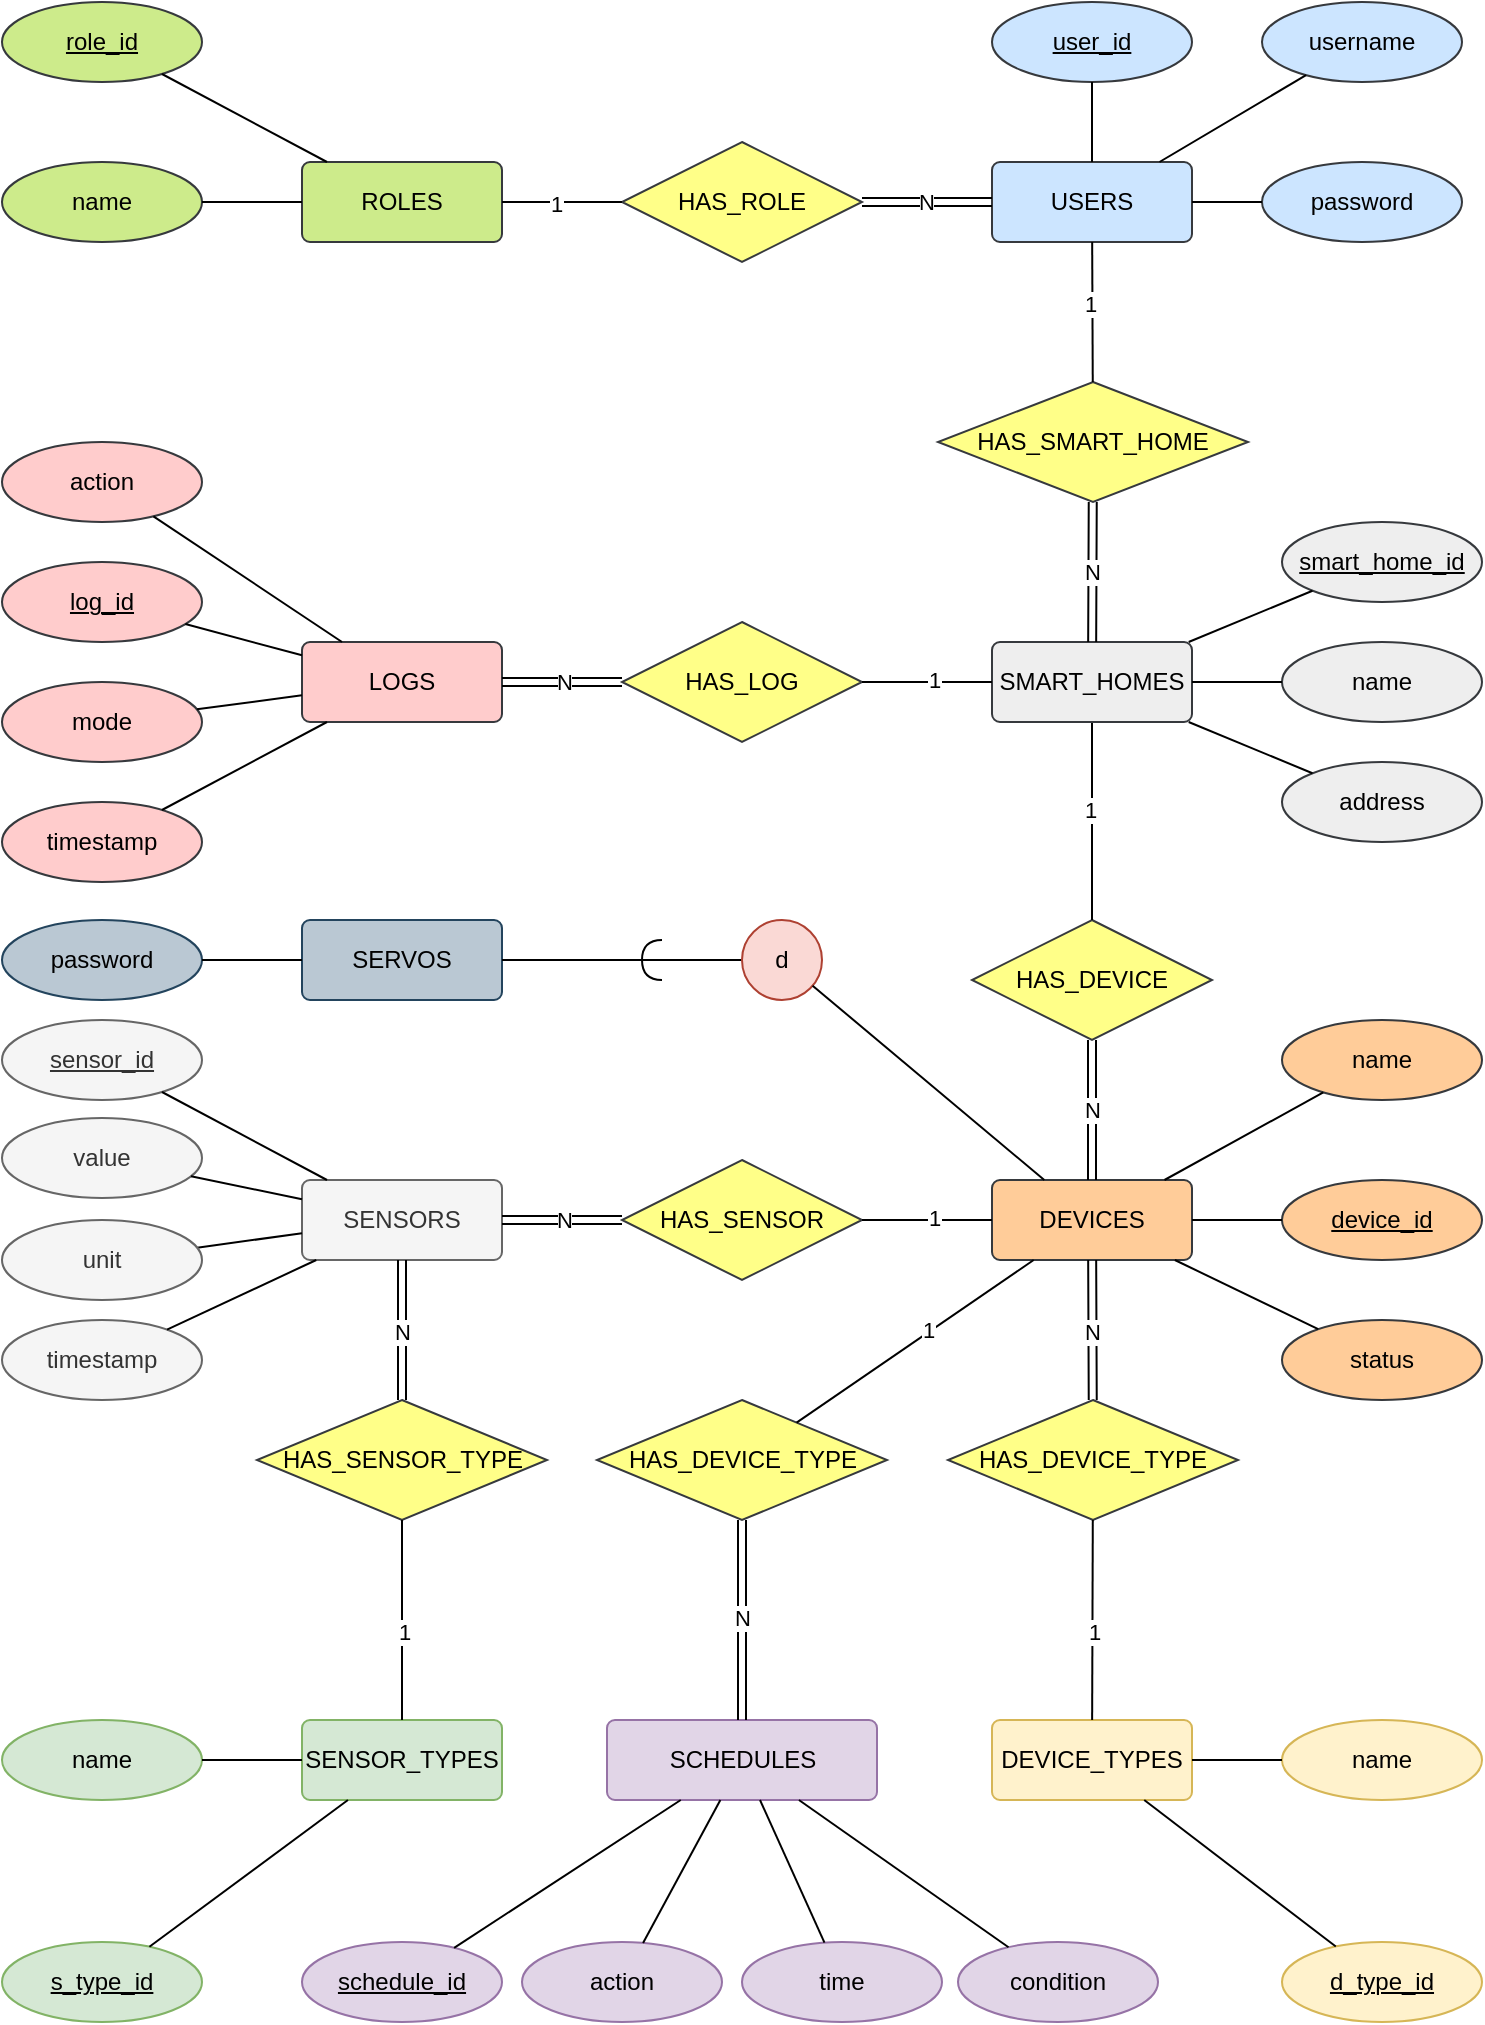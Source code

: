 <mxfile version="26.1.1" pages="2">
  <diagram name="Page-1" id="ANTwTXddWIhQnkPVEtuF">
    <mxGraphModel dx="3240" dy="1275" grid="1" gridSize="10" guides="1" tooltips="1" connect="1" arrows="1" fold="1" page="1" pageScale="1" pageWidth="850" pageHeight="1100" math="0" shadow="0">
      <root>
        <mxCell id="0" />
        <mxCell id="1" parent="0" />
        <mxCell id="GUek7ClpfsdmQVSgXdxh-1" value="USERS" style="rounded=1;arcSize=10;whiteSpace=wrap;html=1;align=center;fillColor=#cce5ff;strokeColor=#36393d;" parent="1" vertex="1">
          <mxGeometry x="375" y="380" width="100" height="40" as="geometry" />
        </mxCell>
        <mxCell id="GUek7ClpfsdmQVSgXdxh-2" value="user_id" style="ellipse;whiteSpace=wrap;html=1;align=center;fontStyle=4;fillColor=#cce5ff;strokeColor=#36393d;" parent="1" vertex="1">
          <mxGeometry x="375" y="300" width="100" height="40" as="geometry" />
        </mxCell>
        <mxCell id="GUek7ClpfsdmQVSgXdxh-3" value="username" style="ellipse;whiteSpace=wrap;html=1;align=center;fillColor=#cce5ff;strokeColor=#36393d;" parent="1" vertex="1">
          <mxGeometry x="510" y="300" width="100" height="40" as="geometry" />
        </mxCell>
        <mxCell id="GUek7ClpfsdmQVSgXdxh-4" value="password" style="ellipse;whiteSpace=wrap;html=1;align=center;fillColor=#cce5ff;strokeColor=#36393d;" parent="1" vertex="1">
          <mxGeometry x="510" y="380" width="100" height="40" as="geometry" />
        </mxCell>
        <mxCell id="GUek7ClpfsdmQVSgXdxh-6" value="ROLES" style="rounded=1;arcSize=10;whiteSpace=wrap;html=1;align=center;fillColor=#cdeb8b;strokeColor=#36393d;" parent="1" vertex="1">
          <mxGeometry x="30" y="380" width="100" height="40" as="geometry" />
        </mxCell>
        <mxCell id="GUek7ClpfsdmQVSgXdxh-7" value="role_id" style="ellipse;whiteSpace=wrap;html=1;align=center;fontStyle=4;fillColor=#cdeb8b;strokeColor=#36393d;" parent="1" vertex="1">
          <mxGeometry x="-120" y="300" width="100" height="40" as="geometry" />
        </mxCell>
        <mxCell id="GUek7ClpfsdmQVSgXdxh-9" value="name" style="ellipse;whiteSpace=wrap;html=1;align=center;fillColor=#cdeb8b;strokeColor=#36393d;" parent="1" vertex="1">
          <mxGeometry x="-120" y="380" width="100" height="40" as="geometry" />
        </mxCell>
        <mxCell id="GUek7ClpfsdmQVSgXdxh-14" value="DEVICES" style="rounded=1;arcSize=10;whiteSpace=wrap;html=1;align=center;fillColor=#ffcc99;strokeColor=#36393d;" parent="1" vertex="1">
          <mxGeometry x="375" y="889" width="100" height="40" as="geometry" />
        </mxCell>
        <mxCell id="GUek7ClpfsdmQVSgXdxh-15" value="device_id" style="ellipse;whiteSpace=wrap;html=1;align=center;fontStyle=4;fillColor=#ffcc99;strokeColor=#36393d;" parent="1" vertex="1">
          <mxGeometry x="520" y="889" width="100" height="40" as="geometry" />
        </mxCell>
        <mxCell id="GUek7ClpfsdmQVSgXdxh-17" value="DEVICE_TYPES" style="rounded=1;arcSize=10;whiteSpace=wrap;html=1;align=center;fillColor=#FFF2CC;strokeColor=#D6B656;" parent="1" vertex="1">
          <mxGeometry x="375" y="1159" width="100" height="40" as="geometry" />
        </mxCell>
        <mxCell id="GUek7ClpfsdmQVSgXdxh-18" value="name" style="ellipse;whiteSpace=wrap;html=1;align=center;fillColor=#FFF2CC;strokeColor=#D6B656;" parent="1" vertex="1">
          <mxGeometry x="520" y="1159" width="100" height="40" as="geometry" />
        </mxCell>
        <mxCell id="GUek7ClpfsdmQVSgXdxh-19" value="name" style="ellipse;whiteSpace=wrap;html=1;align=center;fillColor=#ffcc99;strokeColor=#36393d;" parent="1" vertex="1">
          <mxGeometry x="520" y="809" width="100" height="40" as="geometry" />
        </mxCell>
        <mxCell id="GUek7ClpfsdmQVSgXdxh-20" value="status" style="ellipse;whiteSpace=wrap;html=1;align=center;fillColor=#ffcc99;strokeColor=#36393d;" parent="1" vertex="1">
          <mxGeometry x="520" y="959" width="100" height="40" as="geometry" />
        </mxCell>
        <mxCell id="GUek7ClpfsdmQVSgXdxh-22" value="d_type_id" style="ellipse;whiteSpace=wrap;html=1;align=center;fontStyle=4;fillColor=#FFF2CC;strokeColor=#D6B656;" parent="1" vertex="1">
          <mxGeometry x="520" y="1270" width="100" height="40" as="geometry" />
        </mxCell>
        <mxCell id="GUek7ClpfsdmQVSgXdxh-23" value="SENSORS" style="rounded=1;arcSize=10;whiteSpace=wrap;html=1;align=center;fillColor=#f5f5f5;strokeColor=#666666;fontColor=#333333;" parent="1" vertex="1">
          <mxGeometry x="30" y="889" width="100" height="40" as="geometry" />
        </mxCell>
        <mxCell id="GUek7ClpfsdmQVSgXdxh-24" value="sensor_id" style="ellipse;whiteSpace=wrap;html=1;align=center;fontStyle=4;fillColor=#f5f5f5;strokeColor=#666666;fontColor=#333333;" parent="1" vertex="1">
          <mxGeometry x="-120" y="809" width="100" height="40" as="geometry" />
        </mxCell>
        <mxCell id="GUek7ClpfsdmQVSgXdxh-25" value="SENSOR_TYPES" style="rounded=1;arcSize=10;whiteSpace=wrap;html=1;align=center;fillColor=#d5e8d4;strokeColor=#82b366;" parent="1" vertex="1">
          <mxGeometry x="30" y="1159" width="100" height="40" as="geometry" />
        </mxCell>
        <mxCell id="GUek7ClpfsdmQVSgXdxh-26" value="s_type_id" style="ellipse;whiteSpace=wrap;html=1;align=center;fontStyle=4;fillColor=#d5e8d4;strokeColor=#82b366;" parent="1" vertex="1">
          <mxGeometry x="-120" y="1270" width="100" height="40" as="geometry" />
        </mxCell>
        <mxCell id="GUek7ClpfsdmQVSgXdxh-27" value="name" style="ellipse;whiteSpace=wrap;html=1;align=center;fillColor=#d5e8d4;strokeColor=#82b366;" parent="1" vertex="1">
          <mxGeometry x="-120" y="1159" width="100" height="40" as="geometry" />
        </mxCell>
        <mxCell id="GUek7ClpfsdmQVSgXdxh-28" value="value" style="ellipse;whiteSpace=wrap;html=1;align=center;fillColor=#f5f5f5;strokeColor=#666666;fontColor=#333333;" parent="1" vertex="1">
          <mxGeometry x="-120" y="858" width="100" height="40" as="geometry" />
        </mxCell>
        <mxCell id="GUek7ClpfsdmQVSgXdxh-29" value="timestamp" style="ellipse;whiteSpace=wrap;html=1;align=center;fillColor=#f5f5f5;strokeColor=#666666;fontColor=#333333;" parent="1" vertex="1">
          <mxGeometry x="-120" y="959" width="100" height="40" as="geometry" />
        </mxCell>
        <mxCell id="GUek7ClpfsdmQVSgXdxh-30" value="LOGS" style="rounded=1;arcSize=10;whiteSpace=wrap;html=1;align=center;fillColor=#ffcccc;strokeColor=#36393d;" parent="1" vertex="1">
          <mxGeometry x="30" y="620" width="100" height="40" as="geometry" />
        </mxCell>
        <mxCell id="GUek7ClpfsdmQVSgXdxh-31" value="log_id" style="ellipse;whiteSpace=wrap;html=1;align=center;fontStyle=4;fillColor=#ffcccc;strokeColor=#36393d;" parent="1" vertex="1">
          <mxGeometry x="-120" y="580" width="100" height="40" as="geometry" />
        </mxCell>
        <mxCell id="GUek7ClpfsdmQVSgXdxh-32" value="action" style="ellipse;whiteSpace=wrap;html=1;align=center;fillColor=#ffcccc;strokeColor=#36393d;" parent="1" vertex="1">
          <mxGeometry x="-120" y="520" width="100" height="40" as="geometry" />
        </mxCell>
        <mxCell id="GUek7ClpfsdmQVSgXdxh-33" value="timestamp" style="ellipse;whiteSpace=wrap;html=1;align=center;fillColor=#ffcccc;strokeColor=#36393d;" parent="1" vertex="1">
          <mxGeometry x="-120" y="700" width="100" height="40" as="geometry" />
        </mxCell>
        <mxCell id="GUek7ClpfsdmQVSgXdxh-39" value="SCHEDULES" style="rounded=1;arcSize=10;whiteSpace=wrap;html=1;align=center;fillColor=#e1d5e7;strokeColor=#9673a6;" parent="1" vertex="1">
          <mxGeometry x="182.5" y="1159" width="135" height="40" as="geometry" />
        </mxCell>
        <mxCell id="GUek7ClpfsdmQVSgXdxh-40" value="schedule_id" style="ellipse;whiteSpace=wrap;html=1;align=center;fontStyle=4;fillColor=#e1d5e7;strokeColor=#9673a6;" parent="1" vertex="1">
          <mxGeometry x="30" y="1270" width="100" height="40" as="geometry" />
        </mxCell>
        <mxCell id="GUek7ClpfsdmQVSgXdxh-41" value="action" style="ellipse;whiteSpace=wrap;html=1;align=center;fillColor=#e1d5e7;strokeColor=#9673a6;" parent="1" vertex="1">
          <mxGeometry x="140" y="1270" width="100" height="40" as="geometry" />
        </mxCell>
        <mxCell id="GUek7ClpfsdmQVSgXdxh-42" value="time" style="ellipse;whiteSpace=wrap;html=1;align=center;fillColor=#e1d5e7;strokeColor=#9673a6;" parent="1" vertex="1">
          <mxGeometry x="250" y="1270" width="100" height="40" as="geometry" />
        </mxCell>
        <mxCell id="GUek7ClpfsdmQVSgXdxh-43" value="condition" style="ellipse;whiteSpace=wrap;html=1;align=center;fillColor=#e1d5e7;strokeColor=#9673a6;" parent="1" vertex="1">
          <mxGeometry x="358" y="1270" width="100" height="40" as="geometry" />
        </mxCell>
        <mxCell id="GUek7ClpfsdmQVSgXdxh-44" value="" style="endArrow=none;html=1;rounded=0;" parent="1" source="GUek7ClpfsdmQVSgXdxh-6" target="GUek7ClpfsdmQVSgXdxh-9" edge="1">
          <mxGeometry relative="1" as="geometry">
            <mxPoint x="120" y="310" as="sourcePoint" />
            <mxPoint x="280" y="310" as="targetPoint" />
          </mxGeometry>
        </mxCell>
        <mxCell id="GUek7ClpfsdmQVSgXdxh-45" value="" style="endArrow=none;html=1;rounded=0;" parent="1" source="GUek7ClpfsdmQVSgXdxh-6" target="GUek7ClpfsdmQVSgXdxh-7" edge="1">
          <mxGeometry relative="1" as="geometry">
            <mxPoint x="243" y="280" as="sourcePoint" />
            <mxPoint x="268" y="239" as="targetPoint" />
          </mxGeometry>
        </mxCell>
        <mxCell id="GUek7ClpfsdmQVSgXdxh-46" value="" style="endArrow=none;html=1;rounded=0;" parent="1" source="GUek7ClpfsdmQVSgXdxh-1" target="GUek7ClpfsdmQVSgXdxh-2" edge="1">
          <mxGeometry relative="1" as="geometry">
            <mxPoint x="239" y="280" as="sourcePoint" />
            <mxPoint x="267" y="239" as="targetPoint" />
          </mxGeometry>
        </mxCell>
        <mxCell id="GUek7ClpfsdmQVSgXdxh-47" value="" style="endArrow=none;html=1;rounded=0;" parent="1" source="GUek7ClpfsdmQVSgXdxh-1" target="GUek7ClpfsdmQVSgXdxh-3" edge="1">
          <mxGeometry relative="1" as="geometry">
            <mxPoint x="458" y="390" as="sourcePoint" />
            <mxPoint x="523" y="319" as="targetPoint" />
          </mxGeometry>
        </mxCell>
        <mxCell id="GUek7ClpfsdmQVSgXdxh-48" value="" style="endArrow=none;html=1;rounded=0;" parent="1" source="GUek7ClpfsdmQVSgXdxh-1" target="GUek7ClpfsdmQVSgXdxh-4" edge="1">
          <mxGeometry relative="1" as="geometry">
            <mxPoint x="485" y="396" as="sourcePoint" />
            <mxPoint x="579" y="371" as="targetPoint" />
          </mxGeometry>
        </mxCell>
        <mxCell id="GUek7ClpfsdmQVSgXdxh-55" value="" style="endArrow=none;html=1;rounded=0;" parent="1" source="GUek7ClpfsdmQVSgXdxh-18" target="GUek7ClpfsdmQVSgXdxh-17" edge="1">
          <mxGeometry relative="1" as="geometry">
            <mxPoint x="488" y="1170.14" as="sourcePoint" />
            <mxPoint x="433" y="1203.14" as="targetPoint" />
          </mxGeometry>
        </mxCell>
        <mxCell id="GUek7ClpfsdmQVSgXdxh-56" value="" style="endArrow=none;html=1;rounded=0;" parent="1" source="GUek7ClpfsdmQVSgXdxh-22" target="GUek7ClpfsdmQVSgXdxh-17" edge="1">
          <mxGeometry relative="1" as="geometry">
            <mxPoint x="558" y="1220.14" as="sourcePoint" />
            <mxPoint x="552" y="1240.14" as="targetPoint" />
          </mxGeometry>
        </mxCell>
        <mxCell id="GUek7ClpfsdmQVSgXdxh-57" value="" style="endArrow=none;html=1;rounded=0;" parent="1" source="GUek7ClpfsdmQVSgXdxh-28" target="GUek7ClpfsdmQVSgXdxh-23" edge="1">
          <mxGeometry relative="1" as="geometry">
            <mxPoint x="375" y="880" as="sourcePoint" />
            <mxPoint x="355" y="880" as="targetPoint" />
          </mxGeometry>
        </mxCell>
        <mxCell id="GUek7ClpfsdmQVSgXdxh-58" value="" style="endArrow=none;html=1;rounded=0;" parent="1" source="GUek7ClpfsdmQVSgXdxh-29" target="GUek7ClpfsdmQVSgXdxh-23" edge="1">
          <mxGeometry relative="1" as="geometry">
            <mxPoint x="84" y="878" as="sourcePoint" />
            <mxPoint x="58" y="900" as="targetPoint" />
          </mxGeometry>
        </mxCell>
        <mxCell id="GUek7ClpfsdmQVSgXdxh-59" value="" style="endArrow=none;html=1;rounded=0;" parent="1" source="GUek7ClpfsdmQVSgXdxh-23" target="GUek7ClpfsdmQVSgXdxh-24" edge="1">
          <mxGeometry relative="1" as="geometry">
            <mxPoint x="108" y="955" as="sourcePoint" />
            <mxPoint x="77" y="940" as="targetPoint" />
          </mxGeometry>
        </mxCell>
        <mxCell id="GUek7ClpfsdmQVSgXdxh-60" value="" style="endArrow=none;html=1;rounded=0;" parent="1" source="GUek7ClpfsdmQVSgXdxh-26" target="GUek7ClpfsdmQVSgXdxh-25" edge="1">
          <mxGeometry relative="1" as="geometry">
            <mxPoint x="140" y="1159" as="sourcePoint" />
            <mxPoint x="113" y="1128" as="targetPoint" />
          </mxGeometry>
        </mxCell>
        <mxCell id="GUek7ClpfsdmQVSgXdxh-61" value="" style="endArrow=none;html=1;rounded=0;" parent="1" source="GUek7ClpfsdmQVSgXdxh-27" target="GUek7ClpfsdmQVSgXdxh-25" edge="1">
          <mxGeometry relative="1" as="geometry">
            <mxPoint x="171" y="1195" as="sourcePoint" />
            <mxPoint x="140" y="1193" as="targetPoint" />
          </mxGeometry>
        </mxCell>
        <mxCell id="GUek7ClpfsdmQVSgXdxh-62" value="" style="endArrow=none;html=1;rounded=0;" parent="1" source="GUek7ClpfsdmQVSgXdxh-30" target="GUek7ClpfsdmQVSgXdxh-32" edge="1">
          <mxGeometry relative="1" as="geometry">
            <mxPoint x="119" y="750" as="sourcePoint" />
            <mxPoint x="115" y="720" as="targetPoint" />
          </mxGeometry>
        </mxCell>
        <mxCell id="GUek7ClpfsdmQVSgXdxh-63" value="" style="endArrow=none;html=1;rounded=0;" parent="1" source="GUek7ClpfsdmQVSgXdxh-30" target="GUek7ClpfsdmQVSgXdxh-33" edge="1">
          <mxGeometry relative="1" as="geometry">
            <mxPoint x="-5" y="627" as="sourcePoint" />
            <mxPoint x="18" y="621" as="targetPoint" />
          </mxGeometry>
        </mxCell>
        <mxCell id="GUek7ClpfsdmQVSgXdxh-64" value="" style="endArrow=none;html=1;rounded=0;" parent="1" source="GUek7ClpfsdmQVSgXdxh-31" target="GUek7ClpfsdmQVSgXdxh-30" edge="1">
          <mxGeometry relative="1" as="geometry">
            <mxPoint x="-32" y="660" as="sourcePoint" />
            <mxPoint x="-6" y="682" as="targetPoint" />
          </mxGeometry>
        </mxCell>
        <mxCell id="GUek7ClpfsdmQVSgXdxh-65" value="" style="endArrow=none;html=1;rounded=0;" parent="1" source="GUek7ClpfsdmQVSgXdxh-40" target="GUek7ClpfsdmQVSgXdxh-39" edge="1">
          <mxGeometry relative="1" as="geometry">
            <mxPoint x="439" y="919" as="sourcePoint" />
            <mxPoint x="455" y="940" as="targetPoint" />
          </mxGeometry>
        </mxCell>
        <mxCell id="GUek7ClpfsdmQVSgXdxh-66" value="" style="endArrow=none;html=1;rounded=0;" parent="1" source="GUek7ClpfsdmQVSgXdxh-41" target="GUek7ClpfsdmQVSgXdxh-39" edge="1">
          <mxGeometry relative="1" as="geometry">
            <mxPoint x="289" y="1120" as="sourcePoint" />
            <mxPoint x="298" y="1140" as="targetPoint" />
          </mxGeometry>
        </mxCell>
        <mxCell id="GUek7ClpfsdmQVSgXdxh-67" value="" style="endArrow=none;html=1;rounded=0;" parent="1" source="GUek7ClpfsdmQVSgXdxh-42" target="GUek7ClpfsdmQVSgXdxh-39" edge="1">
          <mxGeometry relative="1" as="geometry">
            <mxPoint x="227" y="1147" as="sourcePoint" />
            <mxPoint x="240" y="1149" as="targetPoint" />
          </mxGeometry>
        </mxCell>
        <mxCell id="GUek7ClpfsdmQVSgXdxh-68" value="" style="endArrow=none;html=1;rounded=0;" parent="1" source="GUek7ClpfsdmQVSgXdxh-43" target="GUek7ClpfsdmQVSgXdxh-39" edge="1">
          <mxGeometry relative="1" as="geometry">
            <mxPoint x="237" y="1186" as="sourcePoint" />
            <mxPoint x="254" y="1180" as="targetPoint" />
          </mxGeometry>
        </mxCell>
        <mxCell id="GUek7ClpfsdmQVSgXdxh-75" value="" style="endArrow=none;html=1;rounded=0;" parent="1" source="GUek7ClpfsdmQVSgXdxh-14" target="GUek7ClpfsdmQVSgXdxh-20" edge="1">
          <mxGeometry relative="1" as="geometry">
            <mxPoint x="424" y="939" as="sourcePoint" />
            <mxPoint x="385" y="990" as="targetPoint" />
          </mxGeometry>
        </mxCell>
        <mxCell id="GUek7ClpfsdmQVSgXdxh-76" value="" style="endArrow=none;html=1;rounded=0;" parent="1" source="GUek7ClpfsdmQVSgXdxh-14" target="GUek7ClpfsdmQVSgXdxh-19" edge="1">
          <mxGeometry relative="1" as="geometry">
            <mxPoint x="390" y="930" as="sourcePoint" />
            <mxPoint x="344" y="940" as="targetPoint" />
          </mxGeometry>
        </mxCell>
        <mxCell id="GUek7ClpfsdmQVSgXdxh-77" value="" style="endArrow=none;html=1;rounded=0;" parent="1" source="GUek7ClpfsdmQVSgXdxh-14" target="GUek7ClpfsdmQVSgXdxh-15" edge="1">
          <mxGeometry relative="1" as="geometry">
            <mxPoint x="390" y="905" as="sourcePoint" />
            <mxPoint x="341" y="891" as="targetPoint" />
          </mxGeometry>
        </mxCell>
        <mxCell id="GUek7ClpfsdmQVSgXdxh-78" value="HAS_ROLE" style="shape=rhombus;perimeter=rhombusPerimeter;whiteSpace=wrap;html=1;align=center;fillColor=#ffff88;strokeColor=#36393d;" parent="1" vertex="1">
          <mxGeometry x="190" y="370" width="120" height="60" as="geometry" />
        </mxCell>
        <mxCell id="GUek7ClpfsdmQVSgXdxh-79" value="" style="endArrow=none;html=1;rounded=0;shape=link;" parent="1" source="GUek7ClpfsdmQVSgXdxh-78" target="GUek7ClpfsdmQVSgXdxh-1" edge="1">
          <mxGeometry relative="1" as="geometry">
            <mxPoint x="270" y="390" as="sourcePoint" />
            <mxPoint x="430" y="390" as="targetPoint" />
          </mxGeometry>
        </mxCell>
        <mxCell id="GUek7ClpfsdmQVSgXdxh-81" value="N" style="edgeLabel;html=1;align=center;verticalAlign=middle;resizable=0;points=[];" parent="GUek7ClpfsdmQVSgXdxh-79" vertex="1" connectable="0">
          <mxGeometry x="-0.016" relative="1" as="geometry">
            <mxPoint as="offset" />
          </mxGeometry>
        </mxCell>
        <mxCell id="GUek7ClpfsdmQVSgXdxh-80" value="" style="endArrow=none;html=1;rounded=0;" parent="1" source="GUek7ClpfsdmQVSgXdxh-6" target="GUek7ClpfsdmQVSgXdxh-78" edge="1">
          <mxGeometry relative="1" as="geometry">
            <mxPoint x="348" y="374" as="sourcePoint" />
            <mxPoint x="387" y="390" as="targetPoint" />
          </mxGeometry>
        </mxCell>
        <mxCell id="GUek7ClpfsdmQVSgXdxh-82" value="1" style="edgeLabel;html=1;align=center;verticalAlign=middle;resizable=0;points=[];" parent="GUek7ClpfsdmQVSgXdxh-80" vertex="1" connectable="0">
          <mxGeometry x="-0.115" y="-1" relative="1" as="geometry">
            <mxPoint as="offset" />
          </mxGeometry>
        </mxCell>
        <mxCell id="GUek7ClpfsdmQVSgXdxh-84" value="" style="endArrow=none;html=1;rounded=0;shape=link;" parent="1" source="GUek7ClpfsdmQVSgXdxh-86" target="GUek7ClpfsdmQVSgXdxh-14" edge="1">
          <mxGeometry relative="1" as="geometry">
            <mxPoint x="330" y="779" as="sourcePoint" />
            <mxPoint x="435" y="789" as="targetPoint" />
          </mxGeometry>
        </mxCell>
        <mxCell id="GUek7ClpfsdmQVSgXdxh-85" value="N" style="edgeLabel;html=1;align=center;verticalAlign=middle;resizable=0;points=[];" parent="GUek7ClpfsdmQVSgXdxh-84" vertex="1" connectable="0">
          <mxGeometry x="-0.016" relative="1" as="geometry">
            <mxPoint as="offset" />
          </mxGeometry>
        </mxCell>
        <mxCell id="GUek7ClpfsdmQVSgXdxh-86" value="HAS_DEVICE" style="shape=rhombus;perimeter=rhombusPerimeter;whiteSpace=wrap;html=1;align=center;fillColor=#ffff88;strokeColor=#36393d;" parent="1" vertex="1">
          <mxGeometry x="365" y="759" width="120" height="60" as="geometry" />
        </mxCell>
        <mxCell id="GUek7ClpfsdmQVSgXdxh-87" value="" style="endArrow=none;html=1;rounded=0;" parent="1" source="GUek7ClpfsdmQVSgXdxh-94" target="GUek7ClpfsdmQVSgXdxh-86" edge="1">
          <mxGeometry relative="1" as="geometry">
            <mxPoint x="280" y="830" as="sourcePoint" />
            <mxPoint x="457" y="820" as="targetPoint" />
          </mxGeometry>
        </mxCell>
        <mxCell id="GUek7ClpfsdmQVSgXdxh-88" value="1" style="edgeLabel;html=1;align=center;verticalAlign=middle;resizable=0;points=[];" parent="GUek7ClpfsdmQVSgXdxh-87" vertex="1" connectable="0">
          <mxGeometry x="-0.115" y="-1" relative="1" as="geometry">
            <mxPoint as="offset" />
          </mxGeometry>
        </mxCell>
        <mxCell id="GUek7ClpfsdmQVSgXdxh-89" value="HAS_DEVICE_TYPE" style="shape=rhombus;perimeter=rhombusPerimeter;whiteSpace=wrap;html=1;align=center;fillColor=#ffff88;strokeColor=#36393d;" parent="1" vertex="1">
          <mxGeometry x="353" y="999" width="145" height="60" as="geometry" />
        </mxCell>
        <mxCell id="GUek7ClpfsdmQVSgXdxh-90" value="" style="endArrow=none;html=1;rounded=0;shape=link;" parent="1" source="GUek7ClpfsdmQVSgXdxh-89" target="GUek7ClpfsdmQVSgXdxh-14" edge="1">
          <mxGeometry relative="1" as="geometry">
            <mxPoint x="210" y="949" as="sourcePoint" />
            <mxPoint x="305" y="1059" as="targetPoint" />
          </mxGeometry>
        </mxCell>
        <mxCell id="GUek7ClpfsdmQVSgXdxh-91" value="N" style="edgeLabel;html=1;align=center;verticalAlign=middle;resizable=0;points=[];" parent="GUek7ClpfsdmQVSgXdxh-90" vertex="1" connectable="0">
          <mxGeometry x="-0.016" relative="1" as="geometry">
            <mxPoint as="offset" />
          </mxGeometry>
        </mxCell>
        <mxCell id="GUek7ClpfsdmQVSgXdxh-92" value="" style="endArrow=none;html=1;rounded=0;" parent="1" source="GUek7ClpfsdmQVSgXdxh-17" target="GUek7ClpfsdmQVSgXdxh-89" edge="1">
          <mxGeometry relative="1" as="geometry">
            <mxPoint x="305" y="839" as="sourcePoint" />
            <mxPoint x="327" y="949" as="targetPoint" />
          </mxGeometry>
        </mxCell>
        <mxCell id="GUek7ClpfsdmQVSgXdxh-93" value="1" style="edgeLabel;html=1;align=center;verticalAlign=middle;resizable=0;points=[];" parent="GUek7ClpfsdmQVSgXdxh-92" vertex="1" connectable="0">
          <mxGeometry x="-0.115" y="-1" relative="1" as="geometry">
            <mxPoint as="offset" />
          </mxGeometry>
        </mxCell>
        <mxCell id="GUek7ClpfsdmQVSgXdxh-94" value="SMART_HOMES" style="rounded=1;arcSize=10;whiteSpace=wrap;html=1;align=center;fillColor=#eeeeee;strokeColor=#36393d;" parent="1" vertex="1">
          <mxGeometry x="375" y="620" width="100" height="40" as="geometry" />
        </mxCell>
        <mxCell id="GUek7ClpfsdmQVSgXdxh-95" value="smart_home_id" style="ellipse;whiteSpace=wrap;html=1;align=center;fontStyle=4;fillColor=#eeeeee;strokeColor=#36393d;" parent="1" vertex="1">
          <mxGeometry x="520" y="560" width="100" height="40" as="geometry" />
        </mxCell>
        <mxCell id="GUek7ClpfsdmQVSgXdxh-96" value="address" style="ellipse;whiteSpace=wrap;html=1;align=center;fillColor=#eeeeee;strokeColor=#36393d;" parent="1" vertex="1">
          <mxGeometry x="520" y="680" width="100" height="40" as="geometry" />
        </mxCell>
        <mxCell id="GUek7ClpfsdmQVSgXdxh-97" value="name" style="ellipse;whiteSpace=wrap;html=1;align=center;fillColor=#eeeeee;strokeColor=#36393d;" parent="1" vertex="1">
          <mxGeometry x="520" y="620" width="100" height="40" as="geometry" />
        </mxCell>
        <mxCell id="GUek7ClpfsdmQVSgXdxh-98" value="" style="endArrow=none;html=1;rounded=0;" parent="1" source="GUek7ClpfsdmQVSgXdxh-94" target="GUek7ClpfsdmQVSgXdxh-97" edge="1">
          <mxGeometry relative="1" as="geometry">
            <mxPoint x="305" y="760" as="sourcePoint" />
            <mxPoint x="369" y="699" as="targetPoint" />
          </mxGeometry>
        </mxCell>
        <mxCell id="GUek7ClpfsdmQVSgXdxh-99" value="" style="endArrow=none;html=1;rounded=0;" parent="1" source="GUek7ClpfsdmQVSgXdxh-94" target="GUek7ClpfsdmQVSgXdxh-96" edge="1">
          <mxGeometry relative="1" as="geometry">
            <mxPoint x="321" y="780" as="sourcePoint" />
            <mxPoint x="425" y="751" as="targetPoint" />
          </mxGeometry>
        </mxCell>
        <mxCell id="GUek7ClpfsdmQVSgXdxh-100" value="" style="endArrow=none;html=1;rounded=0;" parent="1" source="GUek7ClpfsdmQVSgXdxh-94" target="GUek7ClpfsdmQVSgXdxh-95" edge="1">
          <mxGeometry relative="1" as="geometry">
            <mxPoint x="406" y="660" as="sourcePoint" />
            <mxPoint x="342" y="712" as="targetPoint" />
          </mxGeometry>
        </mxCell>
        <mxCell id="GUek7ClpfsdmQVSgXdxh-101" value="" style="endArrow=none;html=1;rounded=0;shape=link;" parent="1" source="GUek7ClpfsdmQVSgXdxh-103" target="GUek7ClpfsdmQVSgXdxh-94" edge="1">
          <mxGeometry relative="1" as="geometry">
            <mxPoint x="287.5" y="530" as="sourcePoint" />
            <mxPoint x="392.5" y="540" as="targetPoint" />
          </mxGeometry>
        </mxCell>
        <mxCell id="GUek7ClpfsdmQVSgXdxh-102" value="N" style="edgeLabel;html=1;align=center;verticalAlign=middle;resizable=0;points=[];" parent="GUek7ClpfsdmQVSgXdxh-101" vertex="1" connectable="0">
          <mxGeometry x="-0.016" relative="1" as="geometry">
            <mxPoint as="offset" />
          </mxGeometry>
        </mxCell>
        <mxCell id="GUek7ClpfsdmQVSgXdxh-103" value="HAS_SMART_HOME" style="shape=rhombus;perimeter=rhombusPerimeter;whiteSpace=wrap;html=1;align=center;fillColor=#ffff88;strokeColor=#36393d;" parent="1" vertex="1">
          <mxGeometry x="348" y="490" width="155" height="60" as="geometry" />
        </mxCell>
        <mxCell id="GUek7ClpfsdmQVSgXdxh-104" value="" style="endArrow=none;html=1;rounded=0;" parent="1" source="GUek7ClpfsdmQVSgXdxh-1" target="GUek7ClpfsdmQVSgXdxh-103" edge="1">
          <mxGeometry relative="1" as="geometry">
            <mxPoint x="147.5" y="540" as="sourcePoint" />
            <mxPoint x="404.5" y="530" as="targetPoint" />
          </mxGeometry>
        </mxCell>
        <mxCell id="GUek7ClpfsdmQVSgXdxh-105" value="1" style="edgeLabel;html=1;align=center;verticalAlign=middle;resizable=0;points=[];" parent="GUek7ClpfsdmQVSgXdxh-104" vertex="1" connectable="0">
          <mxGeometry x="-0.115" y="-1" relative="1" as="geometry">
            <mxPoint as="offset" />
          </mxGeometry>
        </mxCell>
        <mxCell id="GUek7ClpfsdmQVSgXdxh-106" value="mode" style="ellipse;whiteSpace=wrap;html=1;align=center;fillColor=#ffcccc;strokeColor=#36393d;" parent="1" vertex="1">
          <mxGeometry x="-120" y="640" width="100" height="40" as="geometry" />
        </mxCell>
        <mxCell id="GUek7ClpfsdmQVSgXdxh-107" value="" style="endArrow=none;html=1;rounded=0;" parent="1" source="GUek7ClpfsdmQVSgXdxh-30" target="GUek7ClpfsdmQVSgXdxh-106" edge="1">
          <mxGeometry relative="1" as="geometry">
            <mxPoint x="95" y="667" as="sourcePoint" />
            <mxPoint x="225" y="770" as="targetPoint" />
          </mxGeometry>
        </mxCell>
        <mxCell id="GUek7ClpfsdmQVSgXdxh-108" value="HAS_LOG" style="shape=rhombus;perimeter=rhombusPerimeter;whiteSpace=wrap;html=1;align=center;fillColor=#ffff88;strokeColor=#36393d;" parent="1" vertex="1">
          <mxGeometry x="190" y="610" width="120" height="60" as="geometry" />
        </mxCell>
        <mxCell id="GUek7ClpfsdmQVSgXdxh-109" value="" style="endArrow=none;html=1;rounded=0;shape=link;" parent="1" source="GUek7ClpfsdmQVSgXdxh-108" target="GUek7ClpfsdmQVSgXdxh-30" edge="1">
          <mxGeometry relative="1" as="geometry">
            <mxPoint x="250" y="560" as="sourcePoint" />
            <mxPoint x="355" y="570" as="targetPoint" />
          </mxGeometry>
        </mxCell>
        <mxCell id="GUek7ClpfsdmQVSgXdxh-110" value="N" style="edgeLabel;html=1;align=center;verticalAlign=middle;resizable=0;points=[];" parent="GUek7ClpfsdmQVSgXdxh-109" vertex="1" connectable="0">
          <mxGeometry x="-0.016" relative="1" as="geometry">
            <mxPoint as="offset" />
          </mxGeometry>
        </mxCell>
        <mxCell id="GUek7ClpfsdmQVSgXdxh-111" value="" style="endArrow=none;html=1;rounded=0;" parent="1" source="GUek7ClpfsdmQVSgXdxh-94" target="GUek7ClpfsdmQVSgXdxh-108" edge="1">
          <mxGeometry relative="1" as="geometry">
            <mxPoint x="110" y="570" as="sourcePoint" />
            <mxPoint x="367" y="560" as="targetPoint" />
          </mxGeometry>
        </mxCell>
        <mxCell id="GUek7ClpfsdmQVSgXdxh-112" value="1" style="edgeLabel;html=1;align=center;verticalAlign=middle;resizable=0;points=[];" parent="GUek7ClpfsdmQVSgXdxh-111" vertex="1" connectable="0">
          <mxGeometry x="-0.115" y="-1" relative="1" as="geometry">
            <mxPoint as="offset" />
          </mxGeometry>
        </mxCell>
        <mxCell id="GUek7ClpfsdmQVSgXdxh-114" value="" style="endArrow=none;html=1;rounded=0;" parent="1" source="GUek7ClpfsdmQVSgXdxh-115" target="GUek7ClpfsdmQVSgXdxh-23" edge="1">
          <mxGeometry relative="1" as="geometry">
            <mxPoint x="360" y="930" as="sourcePoint" />
            <mxPoint x="15" y="951" as="targetPoint" />
          </mxGeometry>
        </mxCell>
        <mxCell id="GUek7ClpfsdmQVSgXdxh-115" value="unit" style="ellipse;whiteSpace=wrap;html=1;align=center;fillColor=#f5f5f5;strokeColor=#666666;fontColor=#333333;" parent="1" vertex="1">
          <mxGeometry x="-120" y="909" width="100" height="40" as="geometry" />
        </mxCell>
        <mxCell id="GUek7ClpfsdmQVSgXdxh-116" value="HAS_SENSOR" style="shape=rhombus;perimeter=rhombusPerimeter;whiteSpace=wrap;html=1;align=center;fillColor=#ffff88;strokeColor=#36393d;" parent="1" vertex="1">
          <mxGeometry x="190" y="879" width="120" height="60" as="geometry" />
        </mxCell>
        <mxCell id="GUek7ClpfsdmQVSgXdxh-117" value="" style="endArrow=none;html=1;rounded=0;" parent="1" source="GUek7ClpfsdmQVSgXdxh-14" target="GUek7ClpfsdmQVSgXdxh-116" edge="1">
          <mxGeometry relative="1" as="geometry">
            <mxPoint x="240" y="710" as="sourcePoint" />
            <mxPoint x="272" y="870" as="targetPoint" />
          </mxGeometry>
        </mxCell>
        <mxCell id="GUek7ClpfsdmQVSgXdxh-118" value="1" style="edgeLabel;html=1;align=center;verticalAlign=middle;resizable=0;points=[];" parent="GUek7ClpfsdmQVSgXdxh-117" vertex="1" connectable="0">
          <mxGeometry x="-0.115" y="-1" relative="1" as="geometry">
            <mxPoint as="offset" />
          </mxGeometry>
        </mxCell>
        <mxCell id="GUek7ClpfsdmQVSgXdxh-119" value="" style="endArrow=none;html=1;rounded=0;shape=link;" parent="1" source="GUek7ClpfsdmQVSgXdxh-116" target="GUek7ClpfsdmQVSgXdxh-23" edge="1">
          <mxGeometry relative="1" as="geometry">
            <mxPoint x="145" y="829" as="sourcePoint" />
            <mxPoint x="240" y="939" as="targetPoint" />
          </mxGeometry>
        </mxCell>
        <mxCell id="GUek7ClpfsdmQVSgXdxh-120" value="N" style="edgeLabel;html=1;align=center;verticalAlign=middle;resizable=0;points=[];" parent="GUek7ClpfsdmQVSgXdxh-119" vertex="1" connectable="0">
          <mxGeometry x="-0.016" relative="1" as="geometry">
            <mxPoint as="offset" />
          </mxGeometry>
        </mxCell>
        <mxCell id="GUek7ClpfsdmQVSgXdxh-121" value="HAS_SENSOR_TYPE" style="shape=rhombus;perimeter=rhombusPerimeter;whiteSpace=wrap;html=1;align=center;fillColor=#ffff88;strokeColor=#36393d;" parent="1" vertex="1">
          <mxGeometry x="7.5" y="999" width="145" height="60" as="geometry" />
        </mxCell>
        <mxCell id="GUek7ClpfsdmQVSgXdxh-122" value="" style="endArrow=none;html=1;rounded=0;" parent="1" source="GUek7ClpfsdmQVSgXdxh-25" target="GUek7ClpfsdmQVSgXdxh-121" edge="1">
          <mxGeometry relative="1" as="geometry">
            <mxPoint x="172" y="1169" as="sourcePoint" />
            <mxPoint x="74" y="959" as="targetPoint" />
          </mxGeometry>
        </mxCell>
        <mxCell id="GUek7ClpfsdmQVSgXdxh-123" value="1" style="edgeLabel;html=1;align=center;verticalAlign=middle;resizable=0;points=[];" parent="GUek7ClpfsdmQVSgXdxh-122" vertex="1" connectable="0">
          <mxGeometry x="-0.115" y="-1" relative="1" as="geometry">
            <mxPoint as="offset" />
          </mxGeometry>
        </mxCell>
        <mxCell id="GUek7ClpfsdmQVSgXdxh-124" value="" style="endArrow=none;html=1;rounded=0;shape=link;" parent="1" source="GUek7ClpfsdmQVSgXdxh-121" target="GUek7ClpfsdmQVSgXdxh-23" edge="1">
          <mxGeometry relative="1" as="geometry">
            <mxPoint x="-43" y="959" as="sourcePoint" />
            <mxPoint x="172" y="939" as="targetPoint" />
          </mxGeometry>
        </mxCell>
        <mxCell id="GUek7ClpfsdmQVSgXdxh-125" value="N" style="edgeLabel;html=1;align=center;verticalAlign=middle;resizable=0;points=[];" parent="GUek7ClpfsdmQVSgXdxh-124" vertex="1" connectable="0">
          <mxGeometry x="-0.016" relative="1" as="geometry">
            <mxPoint as="offset" />
          </mxGeometry>
        </mxCell>
        <mxCell id="GUek7ClpfsdmQVSgXdxh-126" value="HAS_DEVICE_TYPE" style="shape=rhombus;perimeter=rhombusPerimeter;whiteSpace=wrap;html=1;align=center;fillColor=#ffff88;strokeColor=#36393d;" parent="1" vertex="1">
          <mxGeometry x="177.5" y="999" width="145" height="60" as="geometry" />
        </mxCell>
        <mxCell id="GUek7ClpfsdmQVSgXdxh-127" value="" style="endArrow=none;html=1;rounded=0;" parent="1" source="GUek7ClpfsdmQVSgXdxh-14" target="GUek7ClpfsdmQVSgXdxh-126" edge="1">
          <mxGeometry relative="1" as="geometry">
            <mxPoint x="380" y="960" as="sourcePoint" />
            <mxPoint x="194" y="969" as="targetPoint" />
          </mxGeometry>
        </mxCell>
        <mxCell id="GUek7ClpfsdmQVSgXdxh-128" value="1" style="edgeLabel;html=1;align=center;verticalAlign=middle;resizable=0;points=[];" parent="GUek7ClpfsdmQVSgXdxh-127" vertex="1" connectable="0">
          <mxGeometry x="-0.115" y="-1" relative="1" as="geometry">
            <mxPoint as="offset" />
          </mxGeometry>
        </mxCell>
        <mxCell id="GUek7ClpfsdmQVSgXdxh-129" value="" style="endArrow=none;html=1;rounded=0;shape=link;" parent="1" source="GUek7ClpfsdmQVSgXdxh-126" target="GUek7ClpfsdmQVSgXdxh-39" edge="1">
          <mxGeometry relative="1" as="geometry">
            <mxPoint x="77" y="969" as="sourcePoint" />
            <mxPoint x="292" y="949" as="targetPoint" />
          </mxGeometry>
        </mxCell>
        <mxCell id="GUek7ClpfsdmQVSgXdxh-130" value="N" style="edgeLabel;html=1;align=center;verticalAlign=middle;resizable=0;points=[];" parent="GUek7ClpfsdmQVSgXdxh-129" vertex="1" connectable="0">
          <mxGeometry x="-0.016" relative="1" as="geometry">
            <mxPoint as="offset" />
          </mxGeometry>
        </mxCell>
        <mxCell id="GUek7ClpfsdmQVSgXdxh-140" value="SERVOS" style="rounded=1;arcSize=10;whiteSpace=wrap;html=1;align=center;fillColor=#bac8d3;strokeColor=#23445d;" parent="1" vertex="1">
          <mxGeometry x="30" y="759" width="100" height="40" as="geometry" />
        </mxCell>
        <mxCell id="GUek7ClpfsdmQVSgXdxh-141" value="password" style="ellipse;whiteSpace=wrap;html=1;align=center;fillColor=#bac8d3;strokeColor=#23445d;" parent="1" vertex="1">
          <mxGeometry x="-120" y="759" width="100" height="40" as="geometry" />
        </mxCell>
        <mxCell id="GUek7ClpfsdmQVSgXdxh-142" value="" style="endArrow=none;html=1;rounded=0;" parent="1" source="GUek7ClpfsdmQVSgXdxh-140" target="GUek7ClpfsdmQVSgXdxh-141" edge="1">
          <mxGeometry relative="1" as="geometry">
            <mxPoint x="140" y="799" as="sourcePoint" />
            <mxPoint x="23" y="850" as="targetPoint" />
          </mxGeometry>
        </mxCell>
        <mxCell id="GUek7ClpfsdmQVSgXdxh-146" value="" style="endArrow=none;html=1;rounded=0;entryX=1;entryY=0.5;entryDx=0;entryDy=0;entryPerimeter=0;" parent="1" target="GUek7ClpfsdmQVSgXdxh-148" edge="1">
          <mxGeometry relative="1" as="geometry">
            <mxPoint x="250" y="779" as="sourcePoint" />
            <mxPoint x="280" y="790" as="targetPoint" />
          </mxGeometry>
        </mxCell>
        <mxCell id="GUek7ClpfsdmQVSgXdxh-148" value="" style="shape=requiredInterface;html=1;verticalLabelPosition=bottom;sketch=0;rotation=-180;" parent="1" vertex="1">
          <mxGeometry x="200" y="769" width="10" height="20" as="geometry" />
        </mxCell>
        <mxCell id="GUek7ClpfsdmQVSgXdxh-149" value="" style="endArrow=none;html=1;rounded=0;exitX=1;exitY=0.5;exitDx=0;exitDy=0;exitPerimeter=0;" parent="1" source="GUek7ClpfsdmQVSgXdxh-148" target="GUek7ClpfsdmQVSgXdxh-140" edge="1">
          <mxGeometry relative="1" as="geometry">
            <mxPoint x="409" y="899" as="sourcePoint" />
            <mxPoint x="261" y="786" as="targetPoint" />
          </mxGeometry>
        </mxCell>
        <mxCell id="GUek7ClpfsdmQVSgXdxh-150" value="d" style="ellipse;whiteSpace=wrap;html=1;aspect=fixed;fillColor=#fad9d5;strokeColor=#ae4132;" parent="1" vertex="1">
          <mxGeometry x="250" y="759" width="40" height="40" as="geometry" />
        </mxCell>
        <mxCell id="GUek7ClpfsdmQVSgXdxh-151" value="" style="endArrow=none;html=1;rounded=0;" parent="1" source="GUek7ClpfsdmQVSgXdxh-150" target="GUek7ClpfsdmQVSgXdxh-14" edge="1">
          <mxGeometry relative="1" as="geometry">
            <mxPoint x="435" y="670" as="sourcePoint" />
            <mxPoint x="435" y="769" as="targetPoint" />
          </mxGeometry>
        </mxCell>
      </root>
    </mxGraphModel>
  </diagram>
  <diagram id="1Elfr-9SarcvBLckKtOk" name="Page-2">
    <mxGraphModel dx="989" dy="528" grid="1" gridSize="10" guides="1" tooltips="1" connect="1" arrows="1" fold="1" page="1" pageScale="1" pageWidth="850" pageHeight="1100" math="0" shadow="0">
      <root>
        <mxCell id="0" />
        <mxCell id="1" parent="0" />
        <mxCell id="2hdaCkGYuWO3uLKrf5wz-1" value="USER" style="rounded=1;arcSize=10;whiteSpace=wrap;html=1;align=center;" vertex="1" parent="1">
          <mxGeometry x="420" y="250" width="100" height="40" as="geometry" />
        </mxCell>
        <mxCell id="2hdaCkGYuWO3uLKrf5wz-2" value="fullName" style="ellipse;whiteSpace=wrap;html=1;align=center;" vertex="1" parent="1">
          <mxGeometry x="260" y="210" width="100" height="40" as="geometry" />
        </mxCell>
        <mxCell id="2hdaCkGYuWO3uLKrf5wz-3" value="password" style="ellipse;whiteSpace=wrap;html=1;align=center;" vertex="1" parent="1">
          <mxGeometry x="260" y="150" width="100" height="40" as="geometry" />
        </mxCell>
        <mxCell id="2hdaCkGYuWO3uLKrf5wz-4" value="email" style="ellipse;whiteSpace=wrap;html=1;align=center;" vertex="1" parent="1">
          <mxGeometry x="380" y="150" width="100" height="40" as="geometry" />
        </mxCell>
        <mxCell id="2hdaCkGYuWO3uLKrf5wz-5" value="phoneNumber" style="ellipse;whiteSpace=wrap;html=1;align=center;" vertex="1" parent="1">
          <mxGeometry x="500" y="150" width="100" height="40" as="geometry" />
        </mxCell>
        <mxCell id="2hdaCkGYuWO3uLKrf5wz-6" value="userId" style="ellipse;whiteSpace=wrap;html=1;align=center;fontStyle=4;" vertex="1" parent="1">
          <mxGeometry x="260" y="270" width="100" height="40" as="geometry" />
        </mxCell>
        <mxCell id="2hdaCkGYuWO3uLKrf5wz-7" value="CONTACT" style="rounded=1;arcSize=10;whiteSpace=wrap;html=1;align=center;" vertex="1" parent="1">
          <mxGeometry x="260" y="620" width="100" height="40" as="geometry" />
        </mxCell>
        <mxCell id="2hdaCkGYuWO3uLKrf5wz-8" value="contactId" style="ellipse;whiteSpace=wrap;html=1;align=center;fontStyle=4;" vertex="1" parent="1">
          <mxGeometry x="20" y="770" width="100" height="40" as="geometry" />
        </mxCell>
        <mxCell id="2hdaCkGYuWO3uLKrf5wz-9" value="name" style="ellipse;whiteSpace=wrap;html=1;align=center;" vertex="1" parent="1">
          <mxGeometry x="240" y="770" width="100" height="40" as="geometry" />
        </mxCell>
        <mxCell id="2hdaCkGYuWO3uLKrf5wz-10" value="comment" style="ellipse;whiteSpace=wrap;html=1;align=center;" vertex="1" parent="1">
          <mxGeometry x="130" y="770" width="100" height="40" as="geometry" />
        </mxCell>
        <mxCell id="2hdaCkGYuWO3uLKrf5wz-11" value="email" style="ellipse;whiteSpace=wrap;html=1;align=center;" vertex="1" parent="1">
          <mxGeometry x="350" y="770" width="100" height="40" as="geometry" />
        </mxCell>
        <mxCell id="2hdaCkGYuWO3uLKrf5wz-36" style="rounded=0;orthogonalLoop=1;jettySize=auto;html=1;endArrow=none;startFill=0;" edge="1" parent="1" source="2hdaCkGYuWO3uLKrf5wz-12" target="2hdaCkGYuWO3uLKrf5wz-7">
          <mxGeometry relative="1" as="geometry" />
        </mxCell>
        <mxCell id="2hdaCkGYuWO3uLKrf5wz-12" value="phoneNumber" style="ellipse;whiteSpace=wrap;html=1;align=center;" vertex="1" parent="1">
          <mxGeometry x="460" y="770" width="100" height="40" as="geometry" />
        </mxCell>
        <mxCell id="2hdaCkGYuWO3uLKrf5wz-13" value="CAR" style="rounded=1;arcSize=10;whiteSpace=wrap;html=1;align=center;" vertex="1" parent="1">
          <mxGeometry x="780" y="250" width="100" height="40" as="geometry" />
        </mxCell>
        <mxCell id="2hdaCkGYuWO3uLKrf5wz-14" value="carId" style="ellipse;whiteSpace=wrap;html=1;align=center;fontStyle=4;" vertex="1" parent="1">
          <mxGeometry x="790" y="150" width="100" height="40" as="geometry" />
        </mxCell>
        <mxCell id="2hdaCkGYuWO3uLKrf5wz-15" value="title" style="ellipse;whiteSpace=wrap;html=1;align=center;" vertex="1" parent="1">
          <mxGeometry x="1030" y="200" width="100" height="40" as="geometry" />
        </mxCell>
        <mxCell id="2hdaCkGYuWO3uLKrf5wz-16" value="CAR_IMAGE" style="rounded=1;arcSize=10;whiteSpace=wrap;html=1;align=center;" vertex="1" parent="1">
          <mxGeometry x="610" y="480" width="100" height="40" as="geometry" />
        </mxCell>
        <mxCell id="2hdaCkGYuWO3uLKrf5wz-17" value="imageUrl" style="ellipse;whiteSpace=wrap;html=1;align=center;" vertex="1" parent="1">
          <mxGeometry x="690" y="540" width="100" height="40" as="geometry" />
        </mxCell>
        <mxCell id="2hdaCkGYuWO3uLKrf5wz-18" value="carImageId" style="ellipse;whiteSpace=wrap;html=1;align=center;fontStyle=4;" vertex="1" parent="1">
          <mxGeometry x="550" y="540" width="100" height="40" as="geometry" />
        </mxCell>
        <mxCell id="2hdaCkGYuWO3uLKrf5wz-19" value="description" style="ellipse;whiteSpace=wrap;html=1;align=center;" vertex="1" parent="1">
          <mxGeometry x="1030" y="250" width="100" height="40" as="geometry" />
        </mxCell>
        <mxCell id="2hdaCkGYuWO3uLKrf5wz-20" value="price" style="ellipse;whiteSpace=wrap;html=1;align=center;" vertex="1" parent="1">
          <mxGeometry x="1030" y="300" width="100" height="40" as="geometry" />
        </mxCell>
        <mxCell id="2hdaCkGYuWO3uLKrf5wz-21" value="FEATURE" style="rounded=1;arcSize=10;whiteSpace=wrap;html=1;align=center;" vertex="1" parent="1">
          <mxGeometry x="860" y="500" width="100" height="40" as="geometry" />
        </mxCell>
        <mxCell id="2hdaCkGYuWO3uLKrf5wz-22" value="featureId" style="ellipse;whiteSpace=wrap;html=1;align=center;fontStyle=4;" vertex="1" parent="1">
          <mxGeometry x="900" y="700" width="100" height="40" as="geometry" />
        </mxCell>
        <mxCell id="2hdaCkGYuWO3uLKrf5wz-23" value="name" style="ellipse;whiteSpace=wrap;html=1;align=center;" vertex="1" parent="1">
          <mxGeometry x="1040" y="700" width="100" height="40" as="geometry" />
        </mxCell>
        <mxCell id="2hdaCkGYuWO3uLKrf5wz-29" value="capacity" style="ellipse;whiteSpace=wrap;html=1;align=center;" vertex="1" parent="1">
          <mxGeometry x="1030" y="350" width="100" height="40" as="geometry" />
        </mxCell>
        <mxCell id="2hdaCkGYuWO3uLKrf5wz-30" value="year" style="ellipse;whiteSpace=wrap;html=1;align=center;" vertex="1" parent="1">
          <mxGeometry x="910" y="150" width="100" height="40" as="geometry" />
        </mxCell>
        <mxCell id="2hdaCkGYuWO3uLKrf5wz-31" value="code" style="ellipse;whiteSpace=wrap;html=1;align=center;" vertex="1" parent="1">
          <mxGeometry x="760" y="680" width="100" height="40" as="geometry" />
        </mxCell>
        <mxCell id="2hdaCkGYuWO3uLKrf5wz-32" value="address" style="ellipse;whiteSpace=wrap;html=1;align=center;" vertex="1" parent="1">
          <mxGeometry x="1030" y="150" width="100" height="40" as="geometry" />
        </mxCell>
        <mxCell id="2hdaCkGYuWO3uLKrf5wz-33" value="EVALUATE" style="rounded=1;arcSize=10;whiteSpace=wrap;html=1;align=center;" vertex="1" parent="1">
          <mxGeometry x="1080" y="520" width="100" height="40" as="geometry" />
        </mxCell>
        <mxCell id="2hdaCkGYuWO3uLKrf5wz-34" value="rate" style="ellipse;whiteSpace=wrap;html=1;align=center;" vertex="1" parent="1">
          <mxGeometry x="1160" y="630" width="100" height="40" as="geometry" />
        </mxCell>
        <mxCell id="2hdaCkGYuWO3uLKrf5wz-35" value="&lt;u&gt;evaluateId&lt;/u&gt;" style="ellipse;whiteSpace=wrap;html=1;align=center;" vertex="1" parent="1">
          <mxGeometry x="1260" y="520" width="100" height="40" as="geometry" />
        </mxCell>
        <mxCell id="2hdaCkGYuWO3uLKrf5wz-37" style="rounded=0;orthogonalLoop=1;jettySize=auto;html=1;endArrow=none;startFill=0;" edge="1" parent="1" source="2hdaCkGYuWO3uLKrf5wz-9" target="2hdaCkGYuWO3uLKrf5wz-7">
          <mxGeometry relative="1" as="geometry">
            <mxPoint x="327" y="600" as="sourcePoint" />
            <mxPoint x="323" y="630" as="targetPoint" />
          </mxGeometry>
        </mxCell>
        <mxCell id="2hdaCkGYuWO3uLKrf5wz-38" style="rounded=0;orthogonalLoop=1;jettySize=auto;html=1;endArrow=none;startFill=0;" edge="1" parent="1" source="2hdaCkGYuWO3uLKrf5wz-11" target="2hdaCkGYuWO3uLKrf5wz-7">
          <mxGeometry relative="1" as="geometry">
            <mxPoint x="391" y="644" as="sourcePoint" />
            <mxPoint x="370" y="646" as="targetPoint" />
          </mxGeometry>
        </mxCell>
        <mxCell id="2hdaCkGYuWO3uLKrf5wz-39" style="rounded=0;orthogonalLoop=1;jettySize=auto;html=1;endArrow=none;startFill=0;" edge="1" parent="1" source="2hdaCkGYuWO3uLKrf5wz-10" target="2hdaCkGYuWO3uLKrf5wz-7">
          <mxGeometry relative="1" as="geometry">
            <mxPoint x="384" y="693" as="sourcePoint" />
            <mxPoint x="350" y="670" as="targetPoint" />
          </mxGeometry>
        </mxCell>
        <mxCell id="2hdaCkGYuWO3uLKrf5wz-40" style="rounded=0;orthogonalLoop=1;jettySize=auto;html=1;endArrow=none;startFill=0;" edge="1" parent="1" source="2hdaCkGYuWO3uLKrf5wz-8" target="2hdaCkGYuWO3uLKrf5wz-7">
          <mxGeometry relative="1" as="geometry">
            <mxPoint x="276" y="701" as="sourcePoint" />
            <mxPoint x="303" y="670" as="targetPoint" />
          </mxGeometry>
        </mxCell>
        <mxCell id="2hdaCkGYuWO3uLKrf5wz-41" style="rounded=0;orthogonalLoop=1;jettySize=auto;html=1;endArrow=none;startFill=0;" edge="1" parent="1" source="2hdaCkGYuWO3uLKrf5wz-1" target="2hdaCkGYuWO3uLKrf5wz-6">
          <mxGeometry relative="1" as="geometry">
            <mxPoint x="252.5" y="334.5" as="sourcePoint" />
            <mxPoint x="307.5" y="345.5" as="targetPoint" />
          </mxGeometry>
        </mxCell>
        <mxCell id="2hdaCkGYuWO3uLKrf5wz-42" style="rounded=0;orthogonalLoop=1;jettySize=auto;html=1;endArrow=none;startFill=0;" edge="1" parent="1" source="2hdaCkGYuWO3uLKrf5wz-1" target="2hdaCkGYuWO3uLKrf5wz-2">
          <mxGeometry relative="1" as="geometry">
            <mxPoint x="430" y="273" as="sourcePoint" />
            <mxPoint x="377" y="266" as="targetPoint" />
          </mxGeometry>
        </mxCell>
        <mxCell id="2hdaCkGYuWO3uLKrf5wz-43" style="rounded=0;orthogonalLoop=1;jettySize=auto;html=1;endArrow=none;startFill=0;" edge="1" parent="1" source="2hdaCkGYuWO3uLKrf5wz-1" target="2hdaCkGYuWO3uLKrf5wz-3">
          <mxGeometry relative="1" as="geometry">
            <mxPoint x="460" y="260" as="sourcePoint" />
            <mxPoint x="409" y="209" as="targetPoint" />
          </mxGeometry>
        </mxCell>
        <mxCell id="2hdaCkGYuWO3uLKrf5wz-44" style="rounded=0;orthogonalLoop=1;jettySize=auto;html=1;endArrow=none;startFill=0;" edge="1" parent="1" source="2hdaCkGYuWO3uLKrf5wz-1" target="2hdaCkGYuWO3uLKrf5wz-4">
          <mxGeometry relative="1" as="geometry">
            <mxPoint x="489" y="260" as="sourcePoint" />
            <mxPoint x="511" y="210" as="targetPoint" />
          </mxGeometry>
        </mxCell>
        <mxCell id="2hdaCkGYuWO3uLKrf5wz-45" style="rounded=0;orthogonalLoop=1;jettySize=auto;html=1;endArrow=none;startFill=0;" edge="1" parent="1" source="2hdaCkGYuWO3uLKrf5wz-1" target="2hdaCkGYuWO3uLKrf5wz-5">
          <mxGeometry relative="1" as="geometry">
            <mxPoint x="530" y="271" as="sourcePoint" />
            <mxPoint x="544" y="268" as="targetPoint" />
          </mxGeometry>
        </mxCell>
        <mxCell id="2hdaCkGYuWO3uLKrf5wz-46" style="rounded=0;orthogonalLoop=1;jettySize=auto;html=1;endArrow=none;startFill=0;" edge="1" parent="1" source="2hdaCkGYuWO3uLKrf5wz-33" target="2hdaCkGYuWO3uLKrf5wz-34">
          <mxGeometry relative="1" as="geometry">
            <mxPoint x="711" y="290" as="sourcePoint" />
            <mxPoint x="763" y="323" as="targetPoint" />
          </mxGeometry>
        </mxCell>
        <mxCell id="2hdaCkGYuWO3uLKrf5wz-47" style="rounded=0;orthogonalLoop=1;jettySize=auto;html=1;endArrow=none;startFill=0;" edge="1" parent="1" source="2hdaCkGYuWO3uLKrf5wz-33" target="2hdaCkGYuWO3uLKrf5wz-35">
          <mxGeometry relative="1" as="geometry">
            <mxPoint x="913" y="470" as="sourcePoint" />
            <mxPoint x="939" y="448" as="targetPoint" />
          </mxGeometry>
        </mxCell>
        <mxCell id="2hdaCkGYuWO3uLKrf5wz-48" style="rounded=0;orthogonalLoop=1;jettySize=auto;html=1;endArrow=none;startFill=0;" edge="1" parent="1" source="2hdaCkGYuWO3uLKrf5wz-13" target="2hdaCkGYuWO3uLKrf5wz-32">
          <mxGeometry relative="1" as="geometry">
            <mxPoint x="1010" y="69" as="sourcePoint" />
            <mxPoint x="1024" y="72" as="targetPoint" />
          </mxGeometry>
        </mxCell>
        <mxCell id="2hdaCkGYuWO3uLKrf5wz-49" style="rounded=0;orthogonalLoop=1;jettySize=auto;html=1;endArrow=none;startFill=0;" edge="1" parent="1" source="2hdaCkGYuWO3uLKrf5wz-13" target="2hdaCkGYuWO3uLKrf5wz-15">
          <mxGeometry relative="1" as="geometry">
            <mxPoint x="927" y="200" as="sourcePoint" />
            <mxPoint x="970" y="176" as="targetPoint" />
          </mxGeometry>
        </mxCell>
        <mxCell id="2hdaCkGYuWO3uLKrf5wz-50" style="rounded=0;orthogonalLoop=1;jettySize=auto;html=1;endArrow=none;startFill=0;" edge="1" parent="1" source="2hdaCkGYuWO3uLKrf5wz-13" target="2hdaCkGYuWO3uLKrf5wz-19">
          <mxGeometry relative="1" as="geometry">
            <mxPoint x="940" y="220" as="sourcePoint" />
            <mxPoint x="990" y="220" as="targetPoint" />
          </mxGeometry>
        </mxCell>
        <mxCell id="2hdaCkGYuWO3uLKrf5wz-51" style="rounded=0;orthogonalLoop=1;jettySize=auto;html=1;endArrow=none;startFill=0;" edge="1" parent="1" source="2hdaCkGYuWO3uLKrf5wz-13" target="2hdaCkGYuWO3uLKrf5wz-20">
          <mxGeometry relative="1" as="geometry">
            <mxPoint x="933" y="240" as="sourcePoint" />
            <mxPoint x="987" y="265" as="targetPoint" />
          </mxGeometry>
        </mxCell>
        <mxCell id="2hdaCkGYuWO3uLKrf5wz-52" style="rounded=0;orthogonalLoop=1;jettySize=auto;html=1;endArrow=none;startFill=0;" edge="1" parent="1" source="2hdaCkGYuWO3uLKrf5wz-13" target="2hdaCkGYuWO3uLKrf5wz-29">
          <mxGeometry relative="1" as="geometry">
            <mxPoint x="896" y="240" as="sourcePoint" />
            <mxPoint x="904" y="270" as="targetPoint" />
          </mxGeometry>
        </mxCell>
        <mxCell id="2hdaCkGYuWO3uLKrf5wz-53" style="rounded=0;orthogonalLoop=1;jettySize=auto;html=1;endArrow=none;startFill=0;" edge="1" parent="1" source="2hdaCkGYuWO3uLKrf5wz-13" target="2hdaCkGYuWO3uLKrf5wz-30">
          <mxGeometry relative="1" as="geometry">
            <mxPoint x="861" y="240" as="sourcePoint" />
            <mxPoint x="815" y="273" as="targetPoint" />
          </mxGeometry>
        </mxCell>
        <mxCell id="2hdaCkGYuWO3uLKrf5wz-54" style="rounded=0;orthogonalLoop=1;jettySize=auto;html=1;endArrow=none;startFill=0;" edge="1" parent="1" source="2hdaCkGYuWO3uLKrf5wz-13" target="2hdaCkGYuWO3uLKrf5wz-14">
          <mxGeometry relative="1" as="geometry">
            <mxPoint x="840" y="220" as="sourcePoint" />
            <mxPoint x="800" y="220" as="targetPoint" />
          </mxGeometry>
        </mxCell>
        <mxCell id="2hdaCkGYuWO3uLKrf5wz-55" style="rounded=0;orthogonalLoop=1;jettySize=auto;html=1;endArrow=none;startFill=0;" edge="1" parent="1" source="2hdaCkGYuWO3uLKrf5wz-16" target="2hdaCkGYuWO3uLKrf5wz-18">
          <mxGeometry relative="1" as="geometry">
            <mxPoint x="590" y="290" as="sourcePoint" />
            <mxPoint x="559" y="259" as="targetPoint" />
          </mxGeometry>
        </mxCell>
        <mxCell id="2hdaCkGYuWO3uLKrf5wz-56" style="rounded=0;orthogonalLoop=1;jettySize=auto;html=1;endArrow=none;startFill=0;" edge="1" parent="1" source="2hdaCkGYuWO3uLKrf5wz-16" target="2hdaCkGYuWO3uLKrf5wz-17">
          <mxGeometry relative="1" as="geometry">
            <mxPoint x="623" y="510" as="sourcePoint" />
            <mxPoint x="596" y="541" as="targetPoint" />
          </mxGeometry>
        </mxCell>
        <mxCell id="2hdaCkGYuWO3uLKrf5wz-57" style="rounded=0;orthogonalLoop=1;jettySize=auto;html=1;endArrow=none;startFill=0;" edge="1" parent="1" source="2hdaCkGYuWO3uLKrf5wz-21" target="2hdaCkGYuWO3uLKrf5wz-22">
          <mxGeometry relative="1" as="geometry">
            <mxPoint x="1343" y="570" as="sourcePoint" />
            <mxPoint x="1379" y="602" as="targetPoint" />
          </mxGeometry>
        </mxCell>
        <mxCell id="2hdaCkGYuWO3uLKrf5wz-58" style="rounded=0;orthogonalLoop=1;jettySize=auto;html=1;endArrow=none;startFill=0;" edge="1" parent="1" source="2hdaCkGYuWO3uLKrf5wz-31" target="2hdaCkGYuWO3uLKrf5wz-21">
          <mxGeometry relative="1" as="geometry">
            <mxPoint x="960" y="590" as="sourcePoint" />
            <mxPoint x="909" y="641" as="targetPoint" />
          </mxGeometry>
        </mxCell>
        <mxCell id="2hdaCkGYuWO3uLKrf5wz-59" style="rounded=0;orthogonalLoop=1;jettySize=auto;html=1;endArrow=none;startFill=0;" edge="1" parent="1" source="2hdaCkGYuWO3uLKrf5wz-21" target="2hdaCkGYuWO3uLKrf5wz-23">
          <mxGeometry relative="1" as="geometry">
            <mxPoint x="910" y="570" as="sourcePoint" />
            <mxPoint x="930" y="570" as="targetPoint" />
          </mxGeometry>
        </mxCell>
        <mxCell id="2hdaCkGYuWO3uLKrf5wz-60" value="HAS" style="shape=rhombus;perimeter=rhombusPerimeter;whiteSpace=wrap;html=1;align=center;" vertex="1" parent="1">
          <mxGeometry x="600" y="240" width="120" height="60" as="geometry" />
        </mxCell>
        <mxCell id="2hdaCkGYuWO3uLKrf5wz-61" style="rounded=0;orthogonalLoop=1;jettySize=auto;html=1;endArrow=none;startFill=0;shape=link;" edge="1" parent="1" source="2hdaCkGYuWO3uLKrf5wz-60" target="2hdaCkGYuWO3uLKrf5wz-13">
          <mxGeometry relative="1" as="geometry">
            <mxPoint x="855" y="260" as="sourcePoint" />
            <mxPoint x="1006" y="59" as="targetPoint" />
          </mxGeometry>
        </mxCell>
        <mxCell id="2hdaCkGYuWO3uLKrf5wz-63" value="N" style="edgeLabel;html=1;align=center;verticalAlign=middle;resizable=0;points=[];" vertex="1" connectable="0" parent="2hdaCkGYuWO3uLKrf5wz-61">
          <mxGeometry x="0.675" relative="1" as="geometry">
            <mxPoint x="-20" as="offset" />
          </mxGeometry>
        </mxCell>
        <mxCell id="2hdaCkGYuWO3uLKrf5wz-62" style="rounded=0;orthogonalLoop=1;jettySize=auto;html=1;endArrow=none;startFill=0;" edge="1" parent="1" source="2hdaCkGYuWO3uLKrf5wz-60" target="2hdaCkGYuWO3uLKrf5wz-1">
          <mxGeometry relative="1" as="geometry">
            <mxPoint x="694" y="337" as="sourcePoint" />
            <mxPoint x="790" y="299" as="targetPoint" />
          </mxGeometry>
        </mxCell>
        <mxCell id="2hdaCkGYuWO3uLKrf5wz-64" value="1" style="edgeLabel;html=1;align=center;verticalAlign=middle;resizable=0;points=[];" vertex="1" connectable="0" parent="2hdaCkGYuWO3uLKrf5wz-62">
          <mxGeometry x="0.575" relative="1" as="geometry">
            <mxPoint x="20" as="offset" />
          </mxGeometry>
        </mxCell>
        <mxCell id="2hdaCkGYuWO3uLKrf5wz-68" style="rounded=0;orthogonalLoop=1;jettySize=auto;html=1;endArrow=none;startFill=0;shape=link;" edge="1" source="2hdaCkGYuWO3uLKrf5wz-70" parent="1" target="2hdaCkGYuWO3uLKrf5wz-33">
          <mxGeometry relative="1" as="geometry">
            <mxPoint x="875" y="400" as="sourcePoint" />
            <mxPoint x="800" y="410" as="targetPoint" />
          </mxGeometry>
        </mxCell>
        <mxCell id="2hdaCkGYuWO3uLKrf5wz-69" value="N" style="edgeLabel;html=1;align=center;verticalAlign=middle;resizable=0;points=[];" vertex="1" connectable="0" parent="2hdaCkGYuWO3uLKrf5wz-68">
          <mxGeometry x="0.675" relative="1" as="geometry">
            <mxPoint x="-8" y="-20" as="offset" />
          </mxGeometry>
        </mxCell>
        <mxCell id="2hdaCkGYuWO3uLKrf5wz-70" value="HAS" style="shape=rhombus;perimeter=rhombusPerimeter;whiteSpace=wrap;html=1;align=center;" vertex="1" parent="1">
          <mxGeometry x="1030" y="410" width="120" height="60" as="geometry" />
        </mxCell>
        <mxCell id="2hdaCkGYuWO3uLKrf5wz-71" style="rounded=0;orthogonalLoop=1;jettySize=auto;html=1;endArrow=none;startFill=0;" edge="1" source="2hdaCkGYuWO3uLKrf5wz-70" parent="1" target="2hdaCkGYuWO3uLKrf5wz-13">
          <mxGeometry relative="1" as="geometry">
            <mxPoint x="714" y="477" as="sourcePoint" />
            <mxPoint x="540" y="410" as="targetPoint" />
          </mxGeometry>
        </mxCell>
        <mxCell id="2hdaCkGYuWO3uLKrf5wz-72" value="1" style="edgeLabel;html=1;align=center;verticalAlign=middle;resizable=0;points=[];" vertex="1" connectable="0" parent="2hdaCkGYuWO3uLKrf5wz-71">
          <mxGeometry x="0.575" relative="1" as="geometry">
            <mxPoint x="46" y="32" as="offset" />
          </mxGeometry>
        </mxCell>
        <mxCell id="2hdaCkGYuWO3uLKrf5wz-73" style="rounded=0;orthogonalLoop=1;jettySize=auto;html=1;endArrow=none;startFill=0;shape=link;" edge="1" source="2hdaCkGYuWO3uLKrf5wz-75" parent="1" target="2hdaCkGYuWO3uLKrf5wz-16">
          <mxGeometry relative="1" as="geometry">
            <mxPoint x="765" y="410" as="sourcePoint" />
            <mxPoint x="720" y="490" as="targetPoint" />
          </mxGeometry>
        </mxCell>
        <mxCell id="2hdaCkGYuWO3uLKrf5wz-74" value="N" style="edgeLabel;html=1;align=center;verticalAlign=middle;resizable=0;points=[];" vertex="1" connectable="0" parent="2hdaCkGYuWO3uLKrf5wz-73">
          <mxGeometry x="0.675" relative="1" as="geometry">
            <mxPoint x="2" y="-20" as="offset" />
          </mxGeometry>
        </mxCell>
        <mxCell id="2hdaCkGYuWO3uLKrf5wz-75" value="HAS" style="shape=rhombus;perimeter=rhombusPerimeter;whiteSpace=wrap;html=1;align=center;" vertex="1" parent="1">
          <mxGeometry x="600" y="350" width="120" height="60" as="geometry" />
        </mxCell>
        <mxCell id="2hdaCkGYuWO3uLKrf5wz-76" style="rounded=0;orthogonalLoop=1;jettySize=auto;html=1;endArrow=none;startFill=0;" edge="1" source="2hdaCkGYuWO3uLKrf5wz-75" parent="1" target="2hdaCkGYuWO3uLKrf5wz-13">
          <mxGeometry relative="1" as="geometry">
            <mxPoint x="604" y="487" as="sourcePoint" />
            <mxPoint x="720" y="300" as="targetPoint" />
          </mxGeometry>
        </mxCell>
        <mxCell id="2hdaCkGYuWO3uLKrf5wz-77" value="1" style="edgeLabel;html=1;align=center;verticalAlign=middle;resizable=0;points=[];" vertex="1" connectable="0" parent="2hdaCkGYuWO3uLKrf5wz-76">
          <mxGeometry x="0.575" relative="1" as="geometry">
            <mxPoint x="-25" y="15" as="offset" />
          </mxGeometry>
        </mxCell>
        <mxCell id="2hdaCkGYuWO3uLKrf5wz-78" value="ADMIN" style="rounded=1;arcSize=10;whiteSpace=wrap;html=1;align=center;" vertex="1" parent="1">
          <mxGeometry x="260" y="480" width="100" height="40" as="geometry" />
        </mxCell>
        <mxCell id="2hdaCkGYuWO3uLKrf5wz-79" value="DEALER" style="rounded=1;arcSize=10;whiteSpace=wrap;html=1;align=center;" vertex="1" parent="1">
          <mxGeometry x="100" y="480" width="100" height="40" as="geometry" />
        </mxCell>
        <mxCell id="2hdaCkGYuWO3uLKrf5wz-80" value="MEMBER" style="rounded=1;arcSize=10;whiteSpace=wrap;html=1;align=center;" vertex="1" parent="1">
          <mxGeometry x="420" y="480" width="100" height="40" as="geometry" />
        </mxCell>
        <mxCell id="2hdaCkGYuWO3uLKrf5wz-81" style="rounded=0;orthogonalLoop=1;jettySize=auto;html=1;endArrow=none;startFill=0;" edge="1" parent="1" source="2hdaCkGYuWO3uLKrf5wz-79" target="2hdaCkGYuWO3uLKrf5wz-91">
          <mxGeometry relative="1" as="geometry">
            <mxPoint x="350" y="453" as="sourcePoint" />
            <mxPoint x="340" y="370" as="targetPoint" />
          </mxGeometry>
        </mxCell>
        <mxCell id="2hdaCkGYuWO3uLKrf5wz-83" style="rounded=0;orthogonalLoop=1;jettySize=auto;html=1;endArrow=none;startFill=0;" edge="1" parent="1" source="2hdaCkGYuWO3uLKrf5wz-78" target="2hdaCkGYuWO3uLKrf5wz-91">
          <mxGeometry relative="1" as="geometry">
            <mxPoint x="191" y="490" as="sourcePoint" />
            <mxPoint x="360" y="390" as="targetPoint" />
          </mxGeometry>
        </mxCell>
        <mxCell id="2hdaCkGYuWO3uLKrf5wz-84" style="rounded=0;orthogonalLoop=1;jettySize=auto;html=1;endArrow=none;startFill=0;" edge="1" parent="1" source="2hdaCkGYuWO3uLKrf5wz-80" target="2hdaCkGYuWO3uLKrf5wz-91">
          <mxGeometry relative="1" as="geometry">
            <mxPoint x="329" y="490" as="sourcePoint" />
            <mxPoint x="420" y="400" as="targetPoint" />
          </mxGeometry>
        </mxCell>
        <mxCell id="2hdaCkGYuWO3uLKrf5wz-85" style="rounded=0;orthogonalLoop=1;jettySize=auto;html=1;endArrow=none;startFill=0;shape=link;" edge="1" parent="1" source="2hdaCkGYuWO3uLKrf5wz-1" target="2hdaCkGYuWO3uLKrf5wz-91">
          <mxGeometry relative="1" as="geometry">
            <mxPoint x="670" y="420" as="sourcePoint" />
            <mxPoint x="400" y="360" as="targetPoint" />
          </mxGeometry>
        </mxCell>
        <mxCell id="2hdaCkGYuWO3uLKrf5wz-87" value="" style="shape=requiredInterface;html=1;verticalLabelPosition=bottom;sketch=0;rotation=150;" vertex="1" parent="1">
          <mxGeometry x="270" y="400" width="20" height="40" as="geometry" />
        </mxCell>
        <mxCell id="2hdaCkGYuWO3uLKrf5wz-88" value="" style="shape=requiredInterface;html=1;verticalLabelPosition=bottom;sketch=0;rotation=60;" vertex="1" parent="1">
          <mxGeometry x="425" y="410" width="20" height="40" as="geometry" />
        </mxCell>
        <mxCell id="2hdaCkGYuWO3uLKrf5wz-90" value="" style="shape=requiredInterface;html=1;verticalLabelPosition=bottom;sketch=0;rotation=120;" vertex="1" parent="1">
          <mxGeometry x="340" y="400" width="20" height="40" as="geometry" />
        </mxCell>
        <mxCell id="2hdaCkGYuWO3uLKrf5wz-91" value="" style="ellipse;whiteSpace=wrap;html=1;aspect=fixed;" vertex="1" parent="1">
          <mxGeometry x="350" y="310" width="80" height="80" as="geometry" />
        </mxCell>
        <mxCell id="2hdaCkGYuWO3uLKrf5wz-92" style="rounded=0;orthogonalLoop=1;jettySize=auto;html=1;endArrow=none;startFill=0;" edge="1" source="2hdaCkGYuWO3uLKrf5wz-94" parent="1" target="2hdaCkGYuWO3uLKrf5wz-80">
          <mxGeometry relative="1" as="geometry">
            <mxPoint x="355" y="717" as="sourcePoint" />
            <mxPoint x="550" y="520" as="targetPoint" />
          </mxGeometry>
        </mxCell>
        <mxCell id="2hdaCkGYuWO3uLKrf5wz-93" value="1" style="edgeLabel;html=1;align=center;verticalAlign=middle;resizable=0;points=[];" vertex="1" connectable="0" parent="2hdaCkGYuWO3uLKrf5wz-92">
          <mxGeometry x="0.575" relative="1" as="geometry">
            <mxPoint x="1" y="15" as="offset" />
          </mxGeometry>
        </mxCell>
        <mxCell id="2hdaCkGYuWO3uLKrf5wz-94" value="HAS" style="shape=rhombus;perimeter=rhombusPerimeter;whiteSpace=wrap;html=1;align=center;" vertex="1" parent="1">
          <mxGeometry x="440" y="610" width="120" height="60" as="geometry" />
        </mxCell>
        <mxCell id="2hdaCkGYuWO3uLKrf5wz-95" style="rounded=0;orthogonalLoop=1;jettySize=auto;html=1;endArrow=none;startFill=0;shape=link;" edge="1" source="2hdaCkGYuWO3uLKrf5wz-94" parent="1" target="2hdaCkGYuWO3uLKrf5wz-7">
          <mxGeometry relative="1" as="geometry">
            <mxPoint x="516" y="640" as="sourcePoint" />
            <mxPoint x="411" y="710" as="targetPoint" />
          </mxGeometry>
        </mxCell>
        <mxCell id="2hdaCkGYuWO3uLKrf5wz-96" value="N" style="edgeLabel;html=1;align=center;verticalAlign=middle;resizable=0;points=[];" vertex="1" connectable="0" parent="2hdaCkGYuWO3uLKrf5wz-95">
          <mxGeometry x="0.675" relative="1" as="geometry">
            <mxPoint x="25" y="-3" as="offset" />
          </mxGeometry>
        </mxCell>
        <mxCell id="2hdaCkGYuWO3uLKrf5wz-97" value="HAS" style="shape=rhombus;perimeter=rhombusPerimeter;whiteSpace=wrap;html=1;align=center;" vertex="1" parent="1">
          <mxGeometry x="50" y="600" width="120" height="60" as="geometry" />
        </mxCell>
        <mxCell id="2hdaCkGYuWO3uLKrf5wz-98" style="rounded=0;orthogonalLoop=1;jettySize=auto;html=1;endArrow=none;startFill=0;" edge="1" source="2hdaCkGYuWO3uLKrf5wz-97" parent="1" target="2hdaCkGYuWO3uLKrf5wz-79">
          <mxGeometry relative="1" as="geometry">
            <mxPoint x="60" y="737" as="sourcePoint" />
            <mxPoint x="175" y="540" as="targetPoint" />
          </mxGeometry>
        </mxCell>
        <mxCell id="2hdaCkGYuWO3uLKrf5wz-99" value="1" style="edgeLabel;html=1;align=center;verticalAlign=middle;resizable=0;points=[];" vertex="1" connectable="0" parent="2hdaCkGYuWO3uLKrf5wz-98">
          <mxGeometry x="0.575" relative="1" as="geometry">
            <mxPoint x="1" y="15" as="offset" />
          </mxGeometry>
        </mxCell>
        <mxCell id="2hdaCkGYuWO3uLKrf5wz-100" style="rounded=0;orthogonalLoop=1;jettySize=auto;html=1;endArrow=none;startFill=0;shape=link;" edge="1" source="2hdaCkGYuWO3uLKrf5wz-97" parent="1" target="2hdaCkGYuWO3uLKrf5wz-7">
          <mxGeometry relative="1" as="geometry">
            <mxPoint x="221" y="660" as="sourcePoint" />
            <mxPoint x="65" y="648" as="targetPoint" />
          </mxGeometry>
        </mxCell>
        <mxCell id="2hdaCkGYuWO3uLKrf5wz-101" value="N" style="edgeLabel;html=1;align=center;verticalAlign=middle;resizable=0;points=[];" vertex="1" connectable="0" parent="2hdaCkGYuWO3uLKrf5wz-100">
          <mxGeometry x="0.675" relative="1" as="geometry">
            <mxPoint x="-34" y="-7" as="offset" />
          </mxGeometry>
        </mxCell>
        <mxCell id="2hdaCkGYuWO3uLKrf5wz-102" style="rounded=0;orthogonalLoop=1;jettySize=auto;html=1;endArrow=none;startFill=0;shape=link;" edge="1" parent="1" source="2hdaCkGYuWO3uLKrf5wz-13" target="2hdaCkGYuWO3uLKrf5wz-104">
          <mxGeometry relative="1" as="geometry">
            <mxPoint x="838" y="280" as="sourcePoint" />
            <mxPoint x="860" y="335" as="targetPoint" />
          </mxGeometry>
        </mxCell>
        <mxCell id="2hdaCkGYuWO3uLKrf5wz-103" value="N" style="edgeLabel;html=1;align=center;verticalAlign=middle;resizable=0;points=[];" vertex="1" connectable="0" parent="2hdaCkGYuWO3uLKrf5wz-102">
          <mxGeometry x="0.675" relative="1" as="geometry">
            <mxPoint x="-8" y="-20" as="offset" />
          </mxGeometry>
        </mxCell>
        <mxCell id="2hdaCkGYuWO3uLKrf5wz-104" value="HAS" style="shape=rhombus;perimeter=rhombusPerimeter;whiteSpace=wrap;html=1;align=center;" vertex="1" parent="1">
          <mxGeometry x="830" y="370" width="120" height="60" as="geometry" />
        </mxCell>
        <mxCell id="2hdaCkGYuWO3uLKrf5wz-105" style="rounded=0;orthogonalLoop=1;jettySize=auto;html=1;endArrow=none;startFill=0;shape=link;" edge="1" parent="1" source="2hdaCkGYuWO3uLKrf5wz-104" target="2hdaCkGYuWO3uLKrf5wz-21">
          <mxGeometry relative="1" as="geometry">
            <mxPoint x="845" y="300" as="sourcePoint" />
            <mxPoint x="863" y="373" as="targetPoint" />
          </mxGeometry>
        </mxCell>
        <mxCell id="2hdaCkGYuWO3uLKrf5wz-106" value="N" style="edgeLabel;html=1;align=center;verticalAlign=middle;resizable=0;points=[];" vertex="1" connectable="0" parent="2hdaCkGYuWO3uLKrf5wz-105">
          <mxGeometry x="0.675" relative="1" as="geometry">
            <mxPoint x="-8" y="-20" as="offset" />
          </mxGeometry>
        </mxCell>
      </root>
    </mxGraphModel>
  </diagram>
</mxfile>
